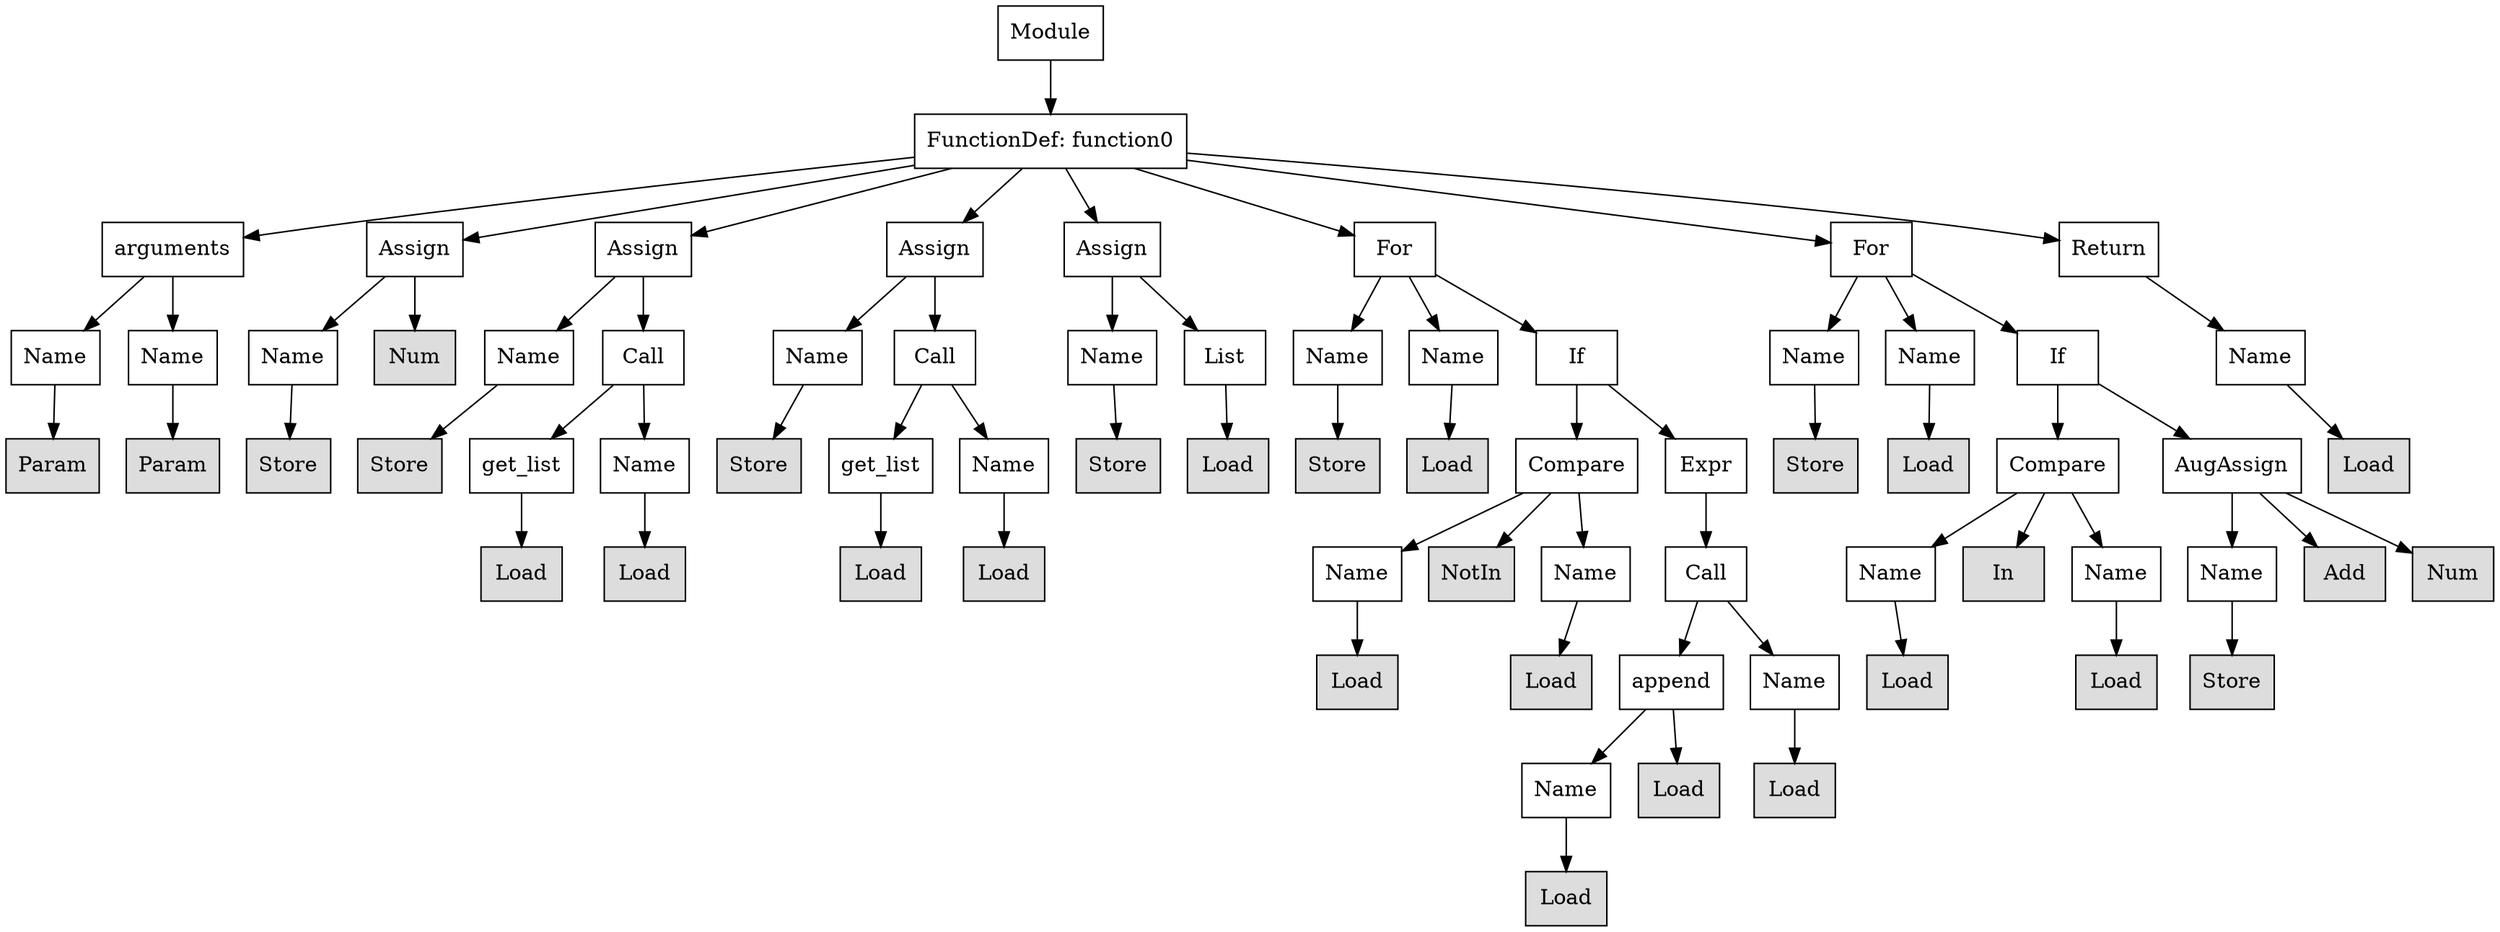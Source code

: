 digraph G {
n0 [shape=rect, label="Module"];
n1 [shape=rect, label="FunctionDef: function0"];
n2 [shape=rect, label="arguments"];
n3 [shape=rect, label="Assign"];
n4 [shape=rect, label="Assign"];
n5 [shape=rect, label="Assign"];
n6 [shape=rect, label="Assign"];
n7 [shape=rect, label="For"];
n8 [shape=rect, label="For"];
n9 [shape=rect, label="Return"];
n10 [shape=rect, label="Name"];
n11 [shape=rect, label="Name"];
n12 [shape=rect, label="Name"];
n13 [shape=rect, label="Num" style="filled" fillcolor="#dddddd"];
n14 [shape=rect, label="Name"];
n15 [shape=rect, label="Call"];
n16 [shape=rect, label="Name"];
n17 [shape=rect, label="Call"];
n18 [shape=rect, label="Name"];
n19 [shape=rect, label="List"];
n20 [shape=rect, label="Name"];
n21 [shape=rect, label="Name"];
n22 [shape=rect, label="If"];
n23 [shape=rect, label="Name"];
n24 [shape=rect, label="Name"];
n25 [shape=rect, label="If"];
n26 [shape=rect, label="Name"];
n27 [shape=rect, label="Param" style="filled" fillcolor="#dddddd"];
n28 [shape=rect, label="Param" style="filled" fillcolor="#dddddd"];
n29 [shape=rect, label="Store" style="filled" fillcolor="#dddddd"];
n30 [shape=rect, label="Store" style="filled" fillcolor="#dddddd"];
n31 [shape=rect, label="get_list"];
n32 [shape=rect, label="Name"];
n33 [shape=rect, label="Store" style="filled" fillcolor="#dddddd"];
n34 [shape=rect, label="get_list"];
n35 [shape=rect, label="Name"];
n36 [shape=rect, label="Store" style="filled" fillcolor="#dddddd"];
n37 [shape=rect, label="Load" style="filled" fillcolor="#dddddd"];
n38 [shape=rect, label="Store" style="filled" fillcolor="#dddddd"];
n39 [shape=rect, label="Load" style="filled" fillcolor="#dddddd"];
n40 [shape=rect, label="Compare"];
n41 [shape=rect, label="Expr"];
n42 [shape=rect, label="Store" style="filled" fillcolor="#dddddd"];
n43 [shape=rect, label="Load" style="filled" fillcolor="#dddddd"];
n44 [shape=rect, label="Compare"];
n45 [shape=rect, label="AugAssign"];
n46 [shape=rect, label="Load" style="filled" fillcolor="#dddddd"];
n47 [shape=rect, label="Load" style="filled" fillcolor="#dddddd"];
n48 [shape=rect, label="Load" style="filled" fillcolor="#dddddd"];
n49 [shape=rect, label="Load" style="filled" fillcolor="#dddddd"];
n50 [shape=rect, label="Load" style="filled" fillcolor="#dddddd"];
n51 [shape=rect, label="Name"];
n52 [shape=rect, label="NotIn" style="filled" fillcolor="#dddddd"];
n53 [shape=rect, label="Name"];
n54 [shape=rect, label="Call"];
n55 [shape=rect, label="Name"];
n56 [shape=rect, label="In" style="filled" fillcolor="#dddddd"];
n57 [shape=rect, label="Name"];
n58 [shape=rect, label="Name"];
n59 [shape=rect, label="Add" style="filled" fillcolor="#dddddd"];
n60 [shape=rect, label="Num" style="filled" fillcolor="#dddddd"];
n61 [shape=rect, label="Load" style="filled" fillcolor="#dddddd"];
n62 [shape=rect, label="Load" style="filled" fillcolor="#dddddd"];
n63 [shape=rect, label="append"];
n64 [shape=rect, label="Name"];
n65 [shape=rect, label="Load" style="filled" fillcolor="#dddddd"];
n66 [shape=rect, label="Load" style="filled" fillcolor="#dddddd"];
n67 [shape=rect, label="Store" style="filled" fillcolor="#dddddd"];
n68 [shape=rect, label="Name"];
n69 [shape=rect, label="Load" style="filled" fillcolor="#dddddd"];
n70 [shape=rect, label="Load" style="filled" fillcolor="#dddddd"];
n71 [shape=rect, label="Load" style="filled" fillcolor="#dddddd"];
n0 -> n1;
n1 -> n2;
n1 -> n3;
n1 -> n4;
n1 -> n5;
n1 -> n6;
n1 -> n7;
n1 -> n8;
n1 -> n9;
n2 -> n10;
n2 -> n11;
n3 -> n12;
n3 -> n13;
n4 -> n14;
n4 -> n15;
n5 -> n16;
n5 -> n17;
n6 -> n18;
n6 -> n19;
n7 -> n20;
n7 -> n21;
n7 -> n22;
n8 -> n23;
n8 -> n24;
n8 -> n25;
n9 -> n26;
n10 -> n27;
n11 -> n28;
n12 -> n29;
n14 -> n30;
n15 -> n31;
n15 -> n32;
n16 -> n33;
n17 -> n34;
n17 -> n35;
n18 -> n36;
n19 -> n37;
n20 -> n38;
n21 -> n39;
n22 -> n40;
n22 -> n41;
n23 -> n42;
n24 -> n43;
n25 -> n44;
n25 -> n45;
n26 -> n46;
n31 -> n47;
n32 -> n48;
n34 -> n49;
n35 -> n50;
n40 -> n51;
n40 -> n52;
n40 -> n53;
n41 -> n54;
n44 -> n55;
n44 -> n56;
n44 -> n57;
n45 -> n58;
n45 -> n59;
n45 -> n60;
n51 -> n61;
n53 -> n62;
n54 -> n63;
n54 -> n64;
n55 -> n65;
n57 -> n66;
n58 -> n67;
n63 -> n68;
n63 -> n69;
n64 -> n70;
n68 -> n71;
}
